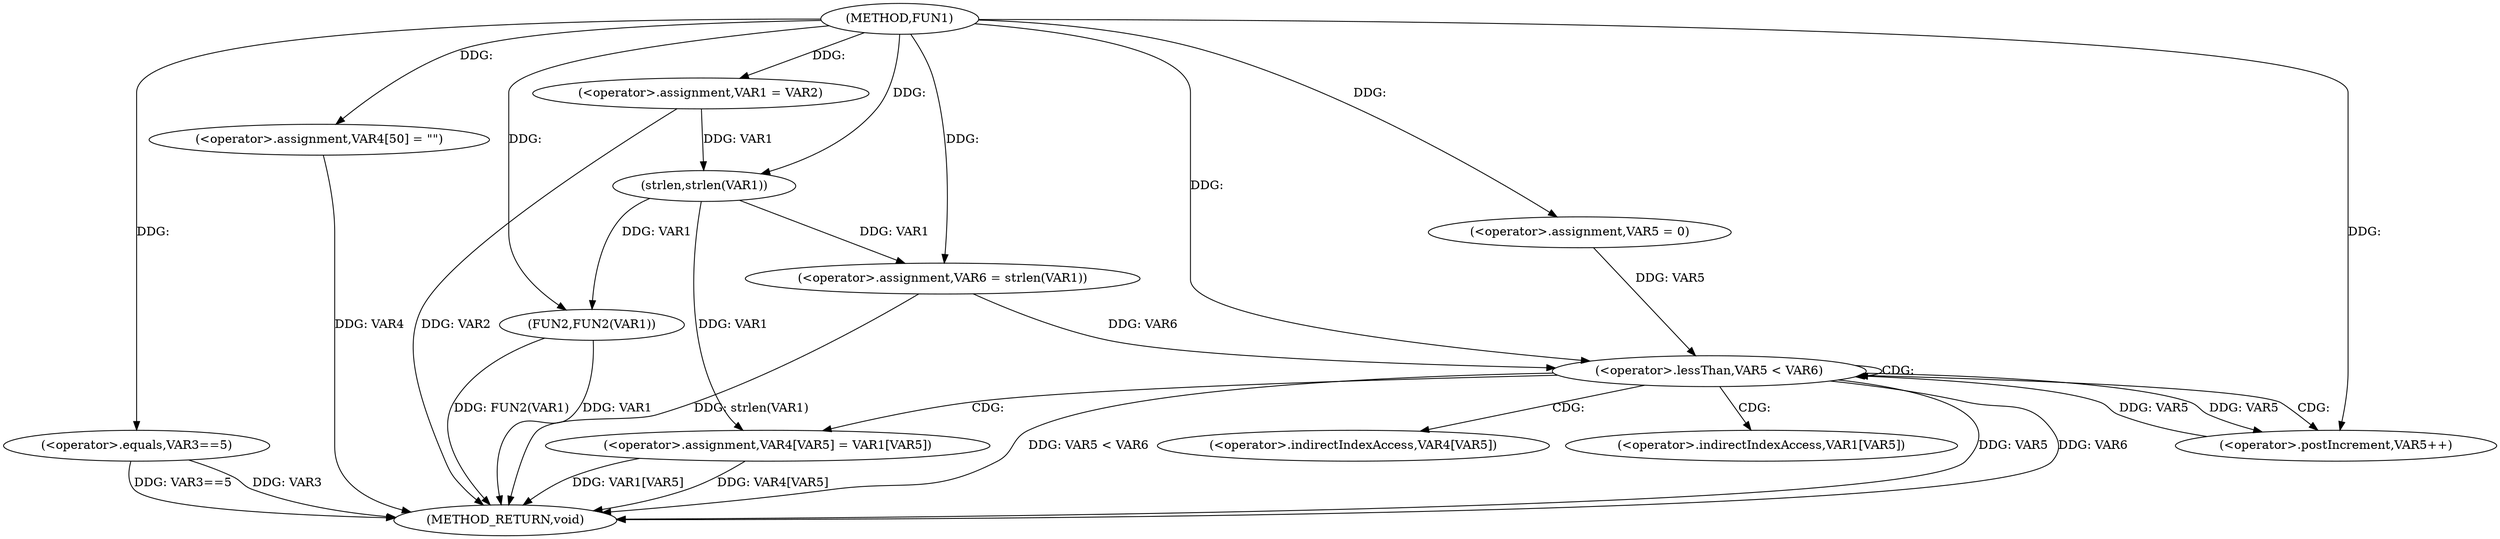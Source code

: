 digraph FUN1 {  
"1000100" [label = "(METHOD,FUN1)" ]
"1000142" [label = "(METHOD_RETURN,void)" ]
"1000104" [label = "(<operator>.assignment,VAR1 = VAR2)" ]
"1000108" [label = "(<operator>.equals,VAR3==5)" ]
"1000114" [label = "(<operator>.assignment,VAR4[50] = \"\")" ]
"1000119" [label = "(<operator>.assignment,VAR6 = strlen(VAR1))" ]
"1000121" [label = "(strlen,strlen(VAR1))" ]
"1000124" [label = "(<operator>.assignment,VAR5 = 0)" ]
"1000127" [label = "(<operator>.lessThan,VAR5 < VAR6)" ]
"1000130" [label = "(<operator>.postIncrement,VAR5++)" ]
"1000133" [label = "(<operator>.assignment,VAR4[VAR5] = VAR1[VAR5])" ]
"1000140" [label = "(FUN2,FUN2(VAR1))" ]
"1000134" [label = "(<operator>.indirectIndexAccess,VAR4[VAR5])" ]
"1000137" [label = "(<operator>.indirectIndexAccess,VAR1[VAR5])" ]
  "1000108" -> "1000142"  [ label = "DDG: VAR3==5"] 
  "1000140" -> "1000142"  [ label = "DDG: VAR1"] 
  "1000140" -> "1000142"  [ label = "DDG: FUN2(VAR1)"] 
  "1000127" -> "1000142"  [ label = "DDG: VAR5 < VAR6"] 
  "1000127" -> "1000142"  [ label = "DDG: VAR5"] 
  "1000127" -> "1000142"  [ label = "DDG: VAR6"] 
  "1000133" -> "1000142"  [ label = "DDG: VAR4[VAR5]"] 
  "1000114" -> "1000142"  [ label = "DDG: VAR4"] 
  "1000119" -> "1000142"  [ label = "DDG: strlen(VAR1)"] 
  "1000133" -> "1000142"  [ label = "DDG: VAR1[VAR5]"] 
  "1000104" -> "1000142"  [ label = "DDG: VAR2"] 
  "1000108" -> "1000142"  [ label = "DDG: VAR3"] 
  "1000100" -> "1000104"  [ label = "DDG: "] 
  "1000100" -> "1000108"  [ label = "DDG: "] 
  "1000100" -> "1000114"  [ label = "DDG: "] 
  "1000121" -> "1000119"  [ label = "DDG: VAR1"] 
  "1000100" -> "1000119"  [ label = "DDG: "] 
  "1000104" -> "1000121"  [ label = "DDG: VAR1"] 
  "1000100" -> "1000121"  [ label = "DDG: "] 
  "1000100" -> "1000124"  [ label = "DDG: "] 
  "1000124" -> "1000127"  [ label = "DDG: VAR5"] 
  "1000130" -> "1000127"  [ label = "DDG: VAR5"] 
  "1000100" -> "1000127"  [ label = "DDG: "] 
  "1000119" -> "1000127"  [ label = "DDG: VAR6"] 
  "1000127" -> "1000130"  [ label = "DDG: VAR5"] 
  "1000100" -> "1000130"  [ label = "DDG: "] 
  "1000121" -> "1000133"  [ label = "DDG: VAR1"] 
  "1000121" -> "1000140"  [ label = "DDG: VAR1"] 
  "1000100" -> "1000140"  [ label = "DDG: "] 
  "1000127" -> "1000137"  [ label = "CDG: "] 
  "1000127" -> "1000130"  [ label = "CDG: "] 
  "1000127" -> "1000133"  [ label = "CDG: "] 
  "1000127" -> "1000127"  [ label = "CDG: "] 
  "1000127" -> "1000134"  [ label = "CDG: "] 
}
